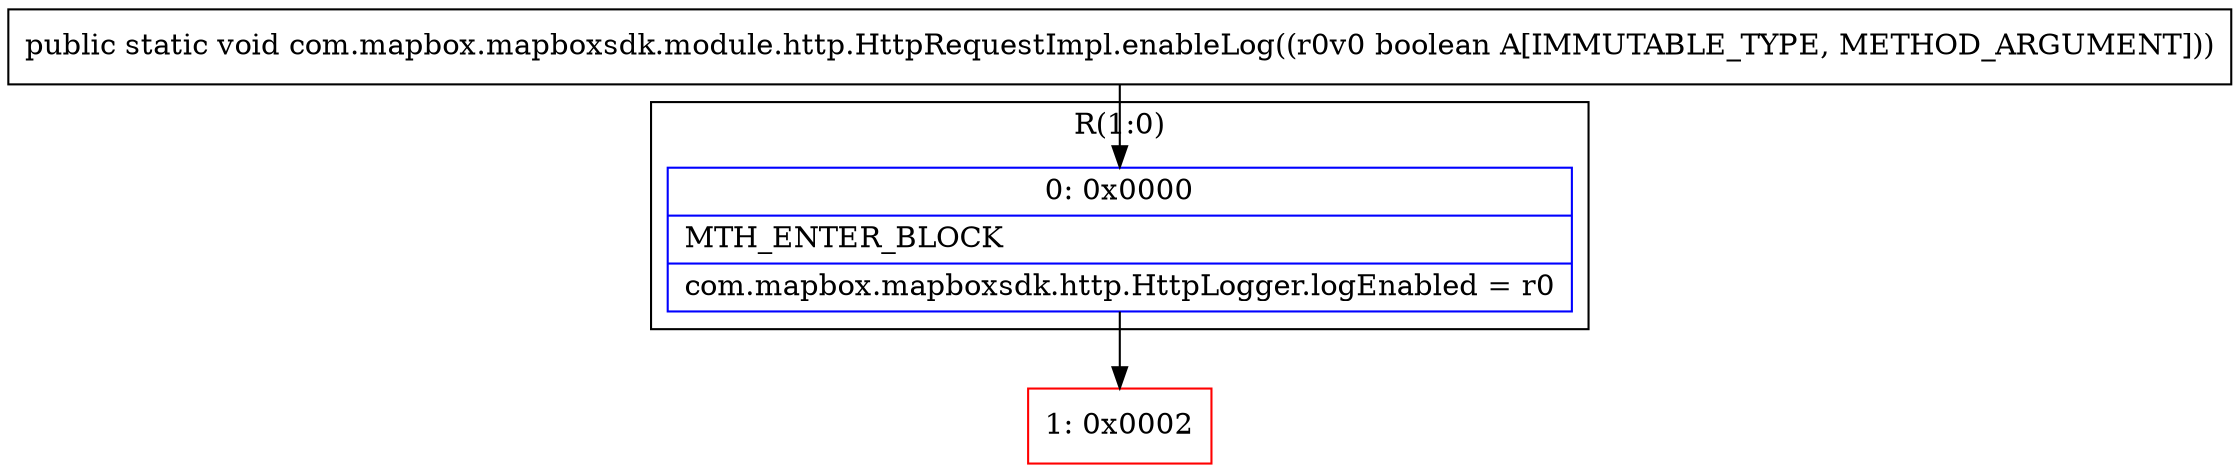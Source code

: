 digraph "CFG forcom.mapbox.mapboxsdk.module.http.HttpRequestImpl.enableLog(Z)V" {
subgraph cluster_Region_234790965 {
label = "R(1:0)";
node [shape=record,color=blue];
Node_0 [shape=record,label="{0\:\ 0x0000|MTH_ENTER_BLOCK\l|com.mapbox.mapboxsdk.http.HttpLogger.logEnabled = r0\l}"];
}
Node_1 [shape=record,color=red,label="{1\:\ 0x0002}"];
MethodNode[shape=record,label="{public static void com.mapbox.mapboxsdk.module.http.HttpRequestImpl.enableLog((r0v0 boolean A[IMMUTABLE_TYPE, METHOD_ARGUMENT])) }"];
MethodNode -> Node_0;
Node_0 -> Node_1;
}

